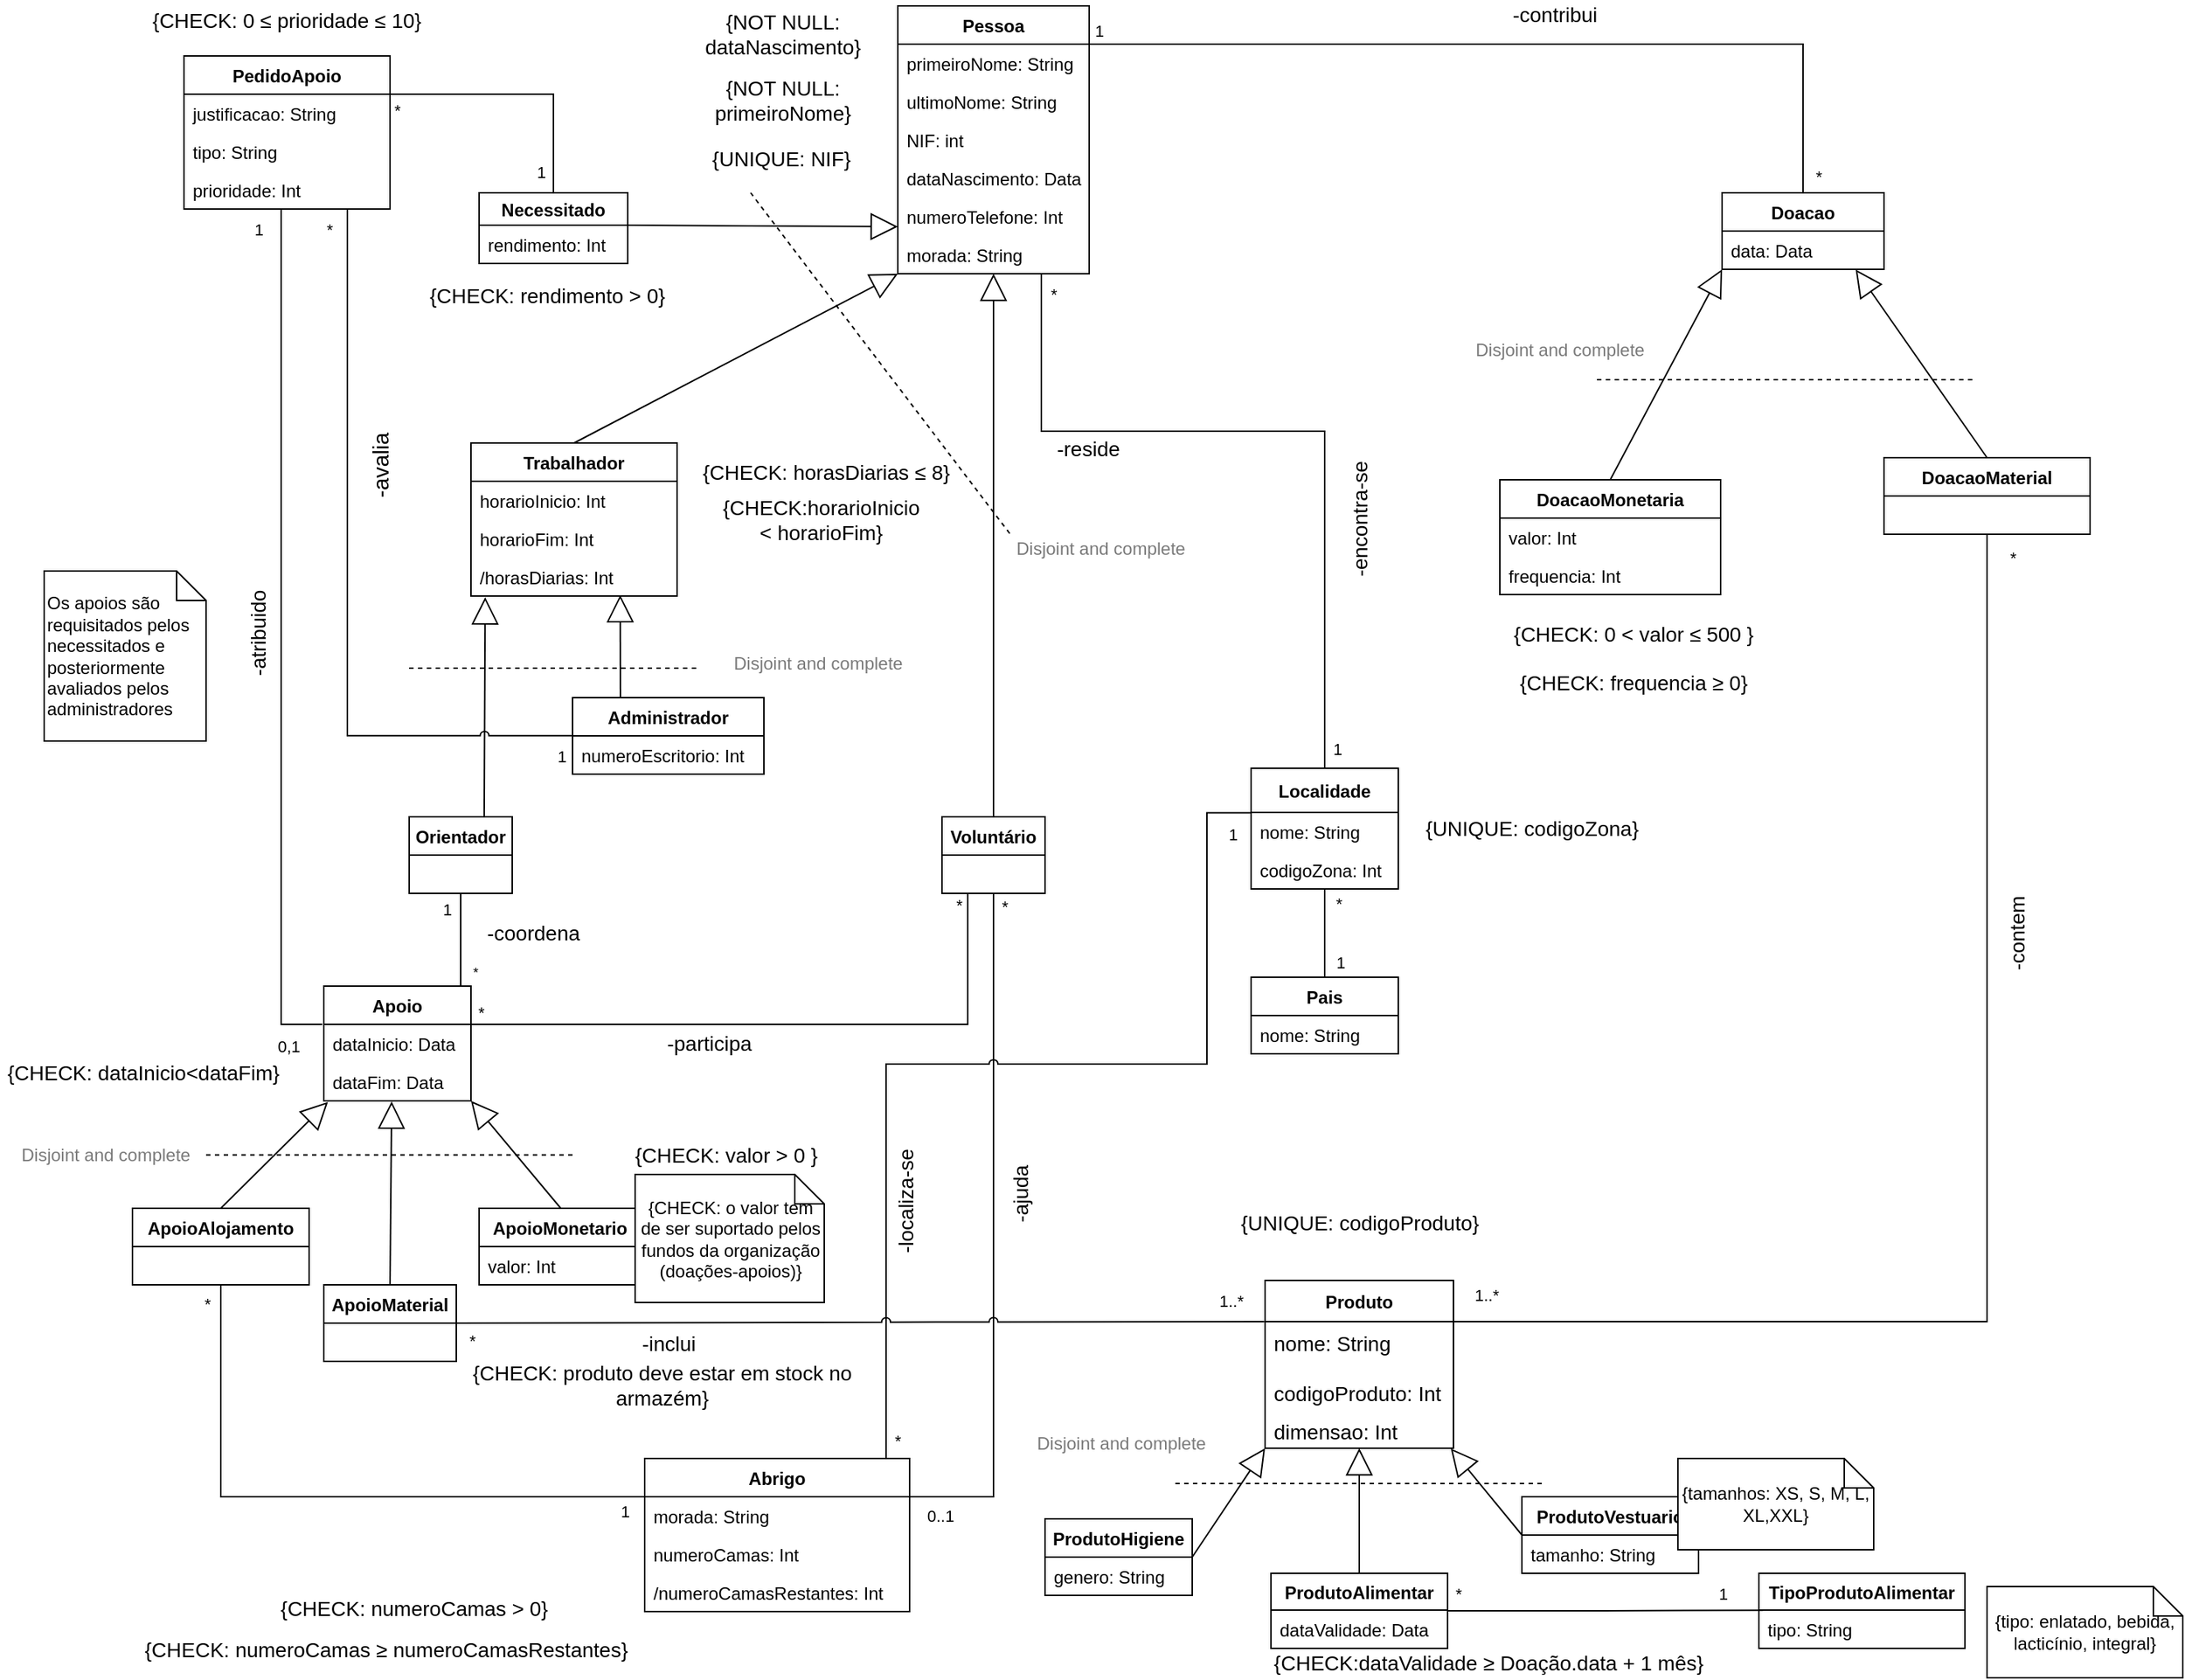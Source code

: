 <mxfile version="14.4.7" type="device"><diagram id="hp6VcKTJ3_gHOtgBkN7Q" name="UML "><mxGraphModel dx="2031" dy="1187" grid="1" gridSize="10" guides="1" tooltips="1" connect="1" arrows="1" fold="1" page="1" pageScale="1" pageWidth="1654" pageHeight="1169" background="none" math="0" shadow="0"><root><mxCell id="0"/><mxCell id="1" parent="0"/><mxCell id="lBx3msXCtQHLR3H3OD68-1" value="Pessoa" style="swimlane;fontStyle=1;childLayout=stackLayout;horizontal=1;startSize=26;fillColor=none;horizontalStack=0;resizeParent=1;resizeParentMax=0;resizeLast=0;collapsible=1;marginBottom=0;" parent="1" vertex="1"><mxGeometry x="650" y="26" width="130" height="182" as="geometry"/></mxCell><mxCell id="lBx3msXCtQHLR3H3OD68-2" value="primeiroNome: String" style="text;strokeColor=none;fillColor=none;align=left;verticalAlign=top;spacingLeft=4;spacingRight=4;overflow=hidden;rotatable=0;points=[[0,0.5],[1,0.5]];portConstraint=eastwest;" parent="lBx3msXCtQHLR3H3OD68-1" vertex="1"><mxGeometry y="26" width="130" height="26" as="geometry"/></mxCell><mxCell id="lBx3msXCtQHLR3H3OD68-3" value="ultimoNome: String" style="text;strokeColor=none;fillColor=none;align=left;verticalAlign=top;spacingLeft=4;spacingRight=4;overflow=hidden;rotatable=0;points=[[0,0.5],[1,0.5]];portConstraint=eastwest;" parent="lBx3msXCtQHLR3H3OD68-1" vertex="1"><mxGeometry y="52" width="130" height="26" as="geometry"/></mxCell><mxCell id="lBx3msXCtQHLR3H3OD68-4" value="NIF: int" style="text;strokeColor=none;fillColor=none;align=left;verticalAlign=top;spacingLeft=4;spacingRight=4;overflow=hidden;rotatable=0;points=[[0,0.5],[1,0.5]];portConstraint=eastwest;" parent="lBx3msXCtQHLR3H3OD68-1" vertex="1"><mxGeometry y="78" width="130" height="26" as="geometry"/></mxCell><mxCell id="lBx3msXCtQHLR3H3OD68-5" value="dataNascimento: Data" style="text;strokeColor=none;fillColor=none;align=left;verticalAlign=top;spacingLeft=4;spacingRight=4;overflow=hidden;rotatable=0;points=[[0,0.5],[1,0.5]];portConstraint=eastwest;" parent="lBx3msXCtQHLR3H3OD68-1" vertex="1"><mxGeometry y="104" width="130" height="26" as="geometry"/></mxCell><mxCell id="lBx3msXCtQHLR3H3OD68-7" value="numeroTelefone: Int" style="text;strokeColor=none;fillColor=none;align=left;verticalAlign=top;spacingLeft=4;spacingRight=4;overflow=hidden;rotatable=0;points=[[0,0.5],[1,0.5]];portConstraint=eastwest;" parent="lBx3msXCtQHLR3H3OD68-1" vertex="1"><mxGeometry y="130" width="130" height="26" as="geometry"/></mxCell><mxCell id="lBx3msXCtQHLR3H3OD68-8" value="morada: String" style="text;strokeColor=none;fillColor=none;align=left;verticalAlign=top;spacingLeft=4;spacingRight=4;overflow=hidden;rotatable=0;points=[[0,0.5],[1,0.5]];portConstraint=eastwest;" parent="lBx3msXCtQHLR3H3OD68-1" vertex="1"><mxGeometry y="156" width="130" height="26" as="geometry"/></mxCell><mxCell id="lBx3msXCtQHLR3H3OD68-9" value="Trabalhador" style="swimlane;fontStyle=1;childLayout=stackLayout;horizontal=1;startSize=26;fillColor=none;horizontalStack=0;resizeParent=1;resizeParentMax=0;resizeLast=0;collapsible=1;marginBottom=0;" parent="1" vertex="1"><mxGeometry x="360" y="323" width="140" height="104" as="geometry"/></mxCell><mxCell id="lBx3msXCtQHLR3H3OD68-11" value="horarioInicio: Int" style="text;strokeColor=none;fillColor=none;align=left;verticalAlign=top;spacingLeft=4;spacingRight=4;overflow=hidden;rotatable=0;points=[[0,0.5],[1,0.5]];portConstraint=eastwest;" parent="lBx3msXCtQHLR3H3OD68-9" vertex="1"><mxGeometry y="26" width="140" height="26" as="geometry"/></mxCell><mxCell id="lBx3msXCtQHLR3H3OD68-12" value="horarioFim: Int" style="text;strokeColor=none;fillColor=none;align=left;verticalAlign=top;spacingLeft=4;spacingRight=4;overflow=hidden;rotatable=0;points=[[0,0.5],[1,0.5]];portConstraint=eastwest;" parent="lBx3msXCtQHLR3H3OD68-9" vertex="1"><mxGeometry y="52" width="140" height="26" as="geometry"/></mxCell><mxCell id="lBx3msXCtQHLR3H3OD68-13" value="/horasDiarias: Int" style="text;strokeColor=none;fillColor=none;align=left;verticalAlign=top;spacingLeft=4;spacingRight=4;overflow=hidden;rotatable=0;points=[[0,0.5],[1,0.5]];portConstraint=eastwest;" parent="lBx3msXCtQHLR3H3OD68-9" vertex="1"><mxGeometry y="78" width="140" height="26" as="geometry"/></mxCell><mxCell id="lBx3msXCtQHLR3H3OD68-14" value="Voluntário" style="swimlane;fontStyle=1;childLayout=stackLayout;horizontal=1;startSize=26;fillColor=none;horizontalStack=0;resizeParent=1;resizeParentMax=0;resizeLast=0;collapsible=1;marginBottom=0;" parent="1" vertex="1"><mxGeometry x="680" y="577" width="70" height="52" as="geometry"><mxRectangle x="680" y="577" width="90" height="26" as="alternateBounds"/></mxGeometry></mxCell><mxCell id="lBx3msXCtQHLR3H3OD68-18" value="Orientador" style="swimlane;fontStyle=1;childLayout=stackLayout;horizontal=1;startSize=26;fillColor=none;horizontalStack=0;resizeParent=1;resizeParentMax=0;resizeLast=0;collapsible=1;marginBottom=0;" parent="1" vertex="1"><mxGeometry x="318" y="577" width="70" height="52" as="geometry"/></mxCell><mxCell id="lBx3msXCtQHLR3H3OD68-30" value="Apoio" style="swimlane;fontStyle=1;childLayout=stackLayout;horizontal=1;startSize=26;fillColor=none;horizontalStack=0;resizeParent=1;resizeParentMax=0;resizeLast=0;collapsible=1;marginBottom=0;" parent="1" vertex="1"><mxGeometry x="260" y="692" width="100" height="78" as="geometry"/></mxCell><mxCell id="lBx3msXCtQHLR3H3OD68-31" value="dataInicio: Data" style="text;strokeColor=none;fillColor=none;align=left;verticalAlign=top;spacingLeft=4;spacingRight=4;overflow=hidden;rotatable=0;points=[[0,0.5],[1,0.5]];portConstraint=eastwest;" parent="lBx3msXCtQHLR3H3OD68-30" vertex="1"><mxGeometry y="26" width="100" height="26" as="geometry"/></mxCell><mxCell id="lBx3msXCtQHLR3H3OD68-32" value="dataFim: Data" style="text;strokeColor=none;fillColor=none;align=left;verticalAlign=top;spacingLeft=4;spacingRight=4;overflow=hidden;rotatable=0;points=[[0,0.5],[1,0.5]];portConstraint=eastwest;" parent="lBx3msXCtQHLR3H3OD68-30" vertex="1"><mxGeometry y="52" width="100" height="26" as="geometry"/></mxCell><mxCell id="lBx3msXCtQHLR3H3OD68-34" value="ApoioMaterial" style="swimlane;fontStyle=1;childLayout=stackLayout;horizontal=1;startSize=26;fillColor=none;horizontalStack=0;resizeParent=1;resizeParentMax=0;resizeLast=0;collapsible=1;marginBottom=0;" parent="1" vertex="1"><mxGeometry x="260" y="895" width="90" height="52" as="geometry"/></mxCell><mxCell id="lBx3msXCtQHLR3H3OD68-39" value="ApoioMonetario" style="swimlane;fontStyle=1;childLayout=stackLayout;horizontal=1;startSize=26;fillColor=none;horizontalStack=0;resizeParent=1;resizeParentMax=0;resizeLast=0;collapsible=1;marginBottom=0;" parent="1" vertex="1"><mxGeometry x="365.5" y="843" width="110" height="52" as="geometry"/></mxCell><mxCell id="lBx3msXCtQHLR3H3OD68-42" value="valor: Int" style="text;strokeColor=none;fillColor=none;align=left;verticalAlign=top;spacingLeft=4;spacingRight=4;overflow=hidden;rotatable=0;points=[[0,0.5],[1,0.5]];portConstraint=eastwest;" parent="lBx3msXCtQHLR3H3OD68-39" vertex="1"><mxGeometry y="26" width="110" height="26" as="geometry"/></mxCell><mxCell id="lBx3msXCtQHLR3H3OD68-43" value="Abrigo" style="swimlane;fontStyle=1;childLayout=stackLayout;horizontal=1;startSize=26;fillColor=none;horizontalStack=0;resizeParent=1;resizeParentMax=0;resizeLast=0;collapsible=1;marginBottom=0;" parent="1" vertex="1"><mxGeometry x="478" y="1013" width="180" height="104" as="geometry"/></mxCell><mxCell id="lBx3msXCtQHLR3H3OD68-44" value="morada: String" style="text;strokeColor=none;fillColor=none;align=left;verticalAlign=top;spacingLeft=4;spacingRight=4;overflow=hidden;rotatable=0;points=[[0,0.5],[1,0.5]];portConstraint=eastwest;" parent="lBx3msXCtQHLR3H3OD68-43" vertex="1"><mxGeometry y="26" width="180" height="26" as="geometry"/></mxCell><mxCell id="lBx3msXCtQHLR3H3OD68-45" value="numeroCamas: Int" style="text;strokeColor=none;fillColor=none;align=left;verticalAlign=top;spacingLeft=4;spacingRight=4;overflow=hidden;rotatable=0;points=[[0,0.5],[1,0.5]];portConstraint=eastwest;" parent="lBx3msXCtQHLR3H3OD68-43" vertex="1"><mxGeometry y="52" width="180" height="26" as="geometry"/></mxCell><mxCell id="lBx3msXCtQHLR3H3OD68-228" value="/numeroCamasRestantes: Int" style="text;strokeColor=none;fillColor=none;align=left;verticalAlign=top;spacingLeft=4;spacingRight=4;overflow=hidden;rotatable=0;points=[[0,0.5],[1,0.5]];portConstraint=eastwest;" parent="lBx3msXCtQHLR3H3OD68-43" vertex="1"><mxGeometry y="78" width="180" height="26" as="geometry"/></mxCell><mxCell id="lBx3msXCtQHLR3H3OD68-51" value="ProdutoAlimentar" style="swimlane;fontStyle=1;childLayout=stackLayout;horizontal=1;startSize=25;fillColor=none;horizontalStack=0;resizeParent=1;resizeParentMax=0;resizeLast=0;collapsible=1;marginBottom=0;" parent="1" vertex="1"><mxGeometry x="903.5" y="1091" width="120" height="51" as="geometry"/></mxCell><mxCell id="lBx3msXCtQHLR3H3OD68-53" value="dataValidade: Data" style="text;strokeColor=none;fillColor=none;align=left;verticalAlign=top;spacingLeft=4;spacingRight=4;overflow=hidden;rotatable=0;points=[[0,0.5],[1,0.5]];portConstraint=eastwest;" parent="lBx3msXCtQHLR3H3OD68-51" vertex="1"><mxGeometry y="25" width="120" height="26" as="geometry"/></mxCell><mxCell id="lBx3msXCtQHLR3H3OD68-55" value="ProdutoVestuario" style="swimlane;fontStyle=1;childLayout=stackLayout;horizontal=1;startSize=26;fillColor=none;horizontalStack=0;resizeParent=1;resizeParentMax=0;resizeLast=0;collapsible=1;marginBottom=0;" parent="1" vertex="1"><mxGeometry x="1074" y="1039" width="120" height="52" as="geometry"/></mxCell><mxCell id="lBx3msXCtQHLR3H3OD68-56" value="tamanho: String" style="text;strokeColor=none;fillColor=none;align=left;verticalAlign=top;spacingLeft=4;spacingRight=4;overflow=hidden;rotatable=0;points=[[0,0.5],[1,0.5]];portConstraint=eastwest;" parent="lBx3msXCtQHLR3H3OD68-55" vertex="1"><mxGeometry y="26" width="120" height="26" as="geometry"/></mxCell><mxCell id="lBx3msXCtQHLR3H3OD68-59" value="ProdutoHigiene" style="swimlane;fontStyle=1;childLayout=stackLayout;horizontal=1;startSize=26;fillColor=none;horizontalStack=0;resizeParent=1;resizeParentMax=0;resizeLast=0;collapsible=1;marginBottom=0;" parent="1" vertex="1"><mxGeometry x="750" y="1054" width="100" height="52" as="geometry"/></mxCell><mxCell id="lBx3msXCtQHLR3H3OD68-60" value="genero: String" style="text;strokeColor=none;fillColor=none;align=left;verticalAlign=top;spacingLeft=4;spacingRight=4;overflow=hidden;rotatable=0;points=[[0,0.5],[1,0.5]];portConstraint=eastwest;" parent="lBx3msXCtQHLR3H3OD68-59" vertex="1"><mxGeometry y="26" width="100" height="26" as="geometry"/></mxCell><mxCell id="lBx3msXCtQHLR3H3OD68-65" value="Necessitado" style="swimlane;fontStyle=1;childLayout=stackLayout;horizontal=1;startSize=22;fillColor=none;horizontalStack=0;resizeParent=1;resizeParentMax=0;resizeLast=0;collapsible=1;marginBottom=0;" parent="1" vertex="1"><mxGeometry x="365.5" y="153" width="101" height="48" as="geometry"/></mxCell><mxCell id="Nlvr1y0J_WOIO6-PGMLo-25" value="rendimento: Int" style="text;strokeColor=none;fillColor=none;align=left;verticalAlign=top;spacingLeft=4;spacingRight=4;overflow=hidden;rotatable=0;points=[[0,0.5],[1,0.5]];portConstraint=eastwest;" parent="lBx3msXCtQHLR3H3OD68-65" vertex="1"><mxGeometry y="22" width="101" height="26" as="geometry"/></mxCell><mxCell id="lBx3msXCtQHLR3H3OD68-69" value="Administrador" style="swimlane;fontStyle=1;childLayout=stackLayout;horizontal=1;startSize=26;fillColor=none;horizontalStack=0;resizeParent=1;resizeParentMax=0;resizeLast=0;collapsible=1;marginBottom=0;" parent="1" vertex="1"><mxGeometry x="429" y="496" width="130" height="52" as="geometry"/></mxCell><mxCell id="lBx3msXCtQHLR3H3OD68-70" value="numeroEscritorio: Int" style="text;strokeColor=none;fillColor=none;align=left;verticalAlign=top;spacingLeft=4;spacingRight=4;overflow=hidden;rotatable=0;points=[[0,0.5],[1,0.5]];portConstraint=eastwest;" parent="lBx3msXCtQHLR3H3OD68-69" vertex="1"><mxGeometry y="26" width="130" height="26" as="geometry"/></mxCell><mxCell id="lBx3msXCtQHLR3H3OD68-77" value="Doacao" style="swimlane;fontStyle=1;childLayout=stackLayout;horizontal=1;startSize=26;fillColor=none;horizontalStack=0;resizeParent=1;resizeParentMax=0;resizeLast=0;collapsible=1;marginBottom=0;" parent="1" vertex="1"><mxGeometry x="1210" y="153" width="110" height="52" as="geometry"/></mxCell><mxCell id="lBx3msXCtQHLR3H3OD68-78" value="data: Data" style="text;strokeColor=none;fillColor=none;align=left;verticalAlign=top;spacingLeft=4;spacingRight=4;overflow=hidden;rotatable=0;points=[[0,0.5],[1,0.5]];portConstraint=eastwest;" parent="lBx3msXCtQHLR3H3OD68-77" vertex="1"><mxGeometry y="26" width="110" height="26" as="geometry"/></mxCell><mxCell id="lBx3msXCtQHLR3H3OD68-81" value="DoacaoMaterial" style="swimlane;fontStyle=1;childLayout=stackLayout;horizontal=1;startSize=26;fillColor=none;horizontalStack=0;resizeParent=1;resizeParentMax=0;resizeLast=0;collapsible=1;marginBottom=0;" parent="1" vertex="1"><mxGeometry x="1320" y="333" width="140" height="52" as="geometry"/></mxCell><mxCell id="lBx3msXCtQHLR3H3OD68-85" value="DoacaoMonetaria" style="swimlane;fontStyle=1;childLayout=stackLayout;horizontal=1;startSize=26;fillColor=none;horizontalStack=0;resizeParent=1;resizeParentMax=0;resizeLast=0;collapsible=1;marginBottom=0;" parent="1" vertex="1"><mxGeometry x="1059" y="348" width="150" height="78" as="geometry"/></mxCell><mxCell id="lBx3msXCtQHLR3H3OD68-86" value="valor: Int" style="text;strokeColor=none;fillColor=none;align=left;verticalAlign=top;spacingLeft=4;spacingRight=4;overflow=hidden;rotatable=0;points=[[0,0.5],[1,0.5]];portConstraint=eastwest;" parent="lBx3msXCtQHLR3H3OD68-85" vertex="1"><mxGeometry y="26" width="150" height="26" as="geometry"/></mxCell><mxCell id="S90QLzdGMA8ZU1RfaPx3-17" value="frequencia: Int" style="text;strokeColor=none;fillColor=none;align=left;verticalAlign=top;spacingLeft=4;spacingRight=4;overflow=hidden;rotatable=0;points=[[0,0.5],[1,0.5]];portConstraint=eastwest;" parent="lBx3msXCtQHLR3H3OD68-85" vertex="1"><mxGeometry y="52" width="150" height="26" as="geometry"/></mxCell><mxCell id="lBx3msXCtQHLR3H3OD68-93" value="Localidade" style="swimlane;fontStyle=1;childLayout=stackLayout;horizontal=1;startSize=30;fillColor=none;horizontalStack=0;resizeParent=1;resizeParentMax=0;resizeLast=0;collapsible=1;marginBottom=0;" parent="1" vertex="1"><mxGeometry x="890" y="544.0" width="100" height="82" as="geometry"><mxRectangle x="890" y="715.0" width="100" height="30" as="alternateBounds"/></mxGeometry></mxCell><mxCell id="lBx3msXCtQHLR3H3OD68-94" value="nome: String" style="text;strokeColor=none;fillColor=none;align=left;verticalAlign=top;spacingLeft=4;spacingRight=4;overflow=hidden;rotatable=0;points=[[0,0.5],[1,0.5]];portConstraint=eastwest;" parent="lBx3msXCtQHLR3H3OD68-93" vertex="1"><mxGeometry y="30" width="100" height="26" as="geometry"/></mxCell><mxCell id="lBx3msXCtQHLR3H3OD68-95" value="codigoZona: Int" style="text;strokeColor=none;fillColor=none;align=left;verticalAlign=top;spacingLeft=4;spacingRight=4;overflow=hidden;rotatable=0;points=[[0,0.5],[1,0.5]];portConstraint=eastwest;" parent="lBx3msXCtQHLR3H3OD68-93" vertex="1"><mxGeometry y="56" width="100" height="26" as="geometry"/></mxCell><mxCell id="lBx3msXCtQHLR3H3OD68-98" value="Pais" style="swimlane;fontStyle=1;childLayout=stackLayout;horizontal=1;startSize=26;fillColor=none;horizontalStack=0;resizeParent=1;resizeParentMax=0;resizeLast=0;collapsible=1;marginBottom=0;" parent="1" vertex="1"><mxGeometry x="890" y="686" width="100" height="52" as="geometry"><mxRectangle x="890" y="841" width="60" height="26" as="alternateBounds"/></mxGeometry></mxCell><mxCell id="lBx3msXCtQHLR3H3OD68-99" value="nome: String" style="text;strokeColor=none;fillColor=none;align=left;verticalAlign=top;spacingLeft=4;spacingRight=4;overflow=hidden;rotatable=0;points=[[0,0.5],[1,0.5]];portConstraint=eastwest;" parent="lBx3msXCtQHLR3H3OD68-98" vertex="1"><mxGeometry y="26" width="100" height="26" as="geometry"/></mxCell><mxCell id="lBx3msXCtQHLR3H3OD68-106" value="ApoioAlojamento" style="swimlane;fontStyle=1;childLayout=stackLayout;horizontal=1;startSize=26;fillColor=none;horizontalStack=0;resizeParent=1;resizeParentMax=0;resizeLast=0;collapsible=1;marginBottom=0;" parent="1" vertex="1"><mxGeometry x="130" y="843" width="120" height="52" as="geometry"/></mxCell><mxCell id="lBx3msXCtQHLR3H3OD68-115" value="" style="endArrow=block;endSize=16;endFill=0;html=1;exitX=0.5;exitY=0;exitDx=0;exitDy=0;entryX=0;entryY=1;entryDx=0;entryDy=0;rounded=0;jumpStyle=arc;" parent="1" source="lBx3msXCtQHLR3H3OD68-9" target="lBx3msXCtQHLR3H3OD68-1" edge="1"><mxGeometry x="130" y="26" width="160" as="geometry"><mxPoint x="200" y="363" as="sourcePoint"/><mxPoint x="610" y="255" as="targetPoint"/></mxGeometry></mxCell><mxCell id="lBx3msXCtQHLR3H3OD68-117" value="" style="endArrow=block;endSize=16;endFill=0;html=1;rounded=0;exitX=0.993;exitY=0;exitDx=0;exitDy=0;exitPerimeter=0;jumpStyle=arc;" parent="1" source="Nlvr1y0J_WOIO6-PGMLo-25" edge="1"><mxGeometry x="129.5" y="23" width="160" as="geometry"><mxPoint x="473" y="176" as="sourcePoint"/><mxPoint x="650" y="176" as="targetPoint"/><Array as="points"/></mxGeometry></mxCell><mxCell id="lBx3msXCtQHLR3H3OD68-118" value="" style="endArrow=block;endSize=16;endFill=0;html=1;exitX=0.5;exitY=0;exitDx=0;exitDy=0;rounded=0;entryX=0.5;entryY=1;entryDx=0;entryDy=0;jumpStyle=arc;" parent="1" source="lBx3msXCtQHLR3H3OD68-14" target="lBx3msXCtQHLR3H3OD68-1" edge="1"><mxGeometry x="130" y="26" width="160" as="geometry"><mxPoint x="444.41" y="578" as="sourcePoint"/><mxPoint x="718" y="237" as="targetPoint"/><mxPoint as="offset"/><Array as="points"/></mxGeometry></mxCell><mxCell id="lBx3msXCtQHLR3H3OD68-119" value="" style="endArrow=block;endSize=16;endFill=0;html=1;entryX=0;entryY=1;entryDx=0;entryDy=0;exitX=1;exitY=0.5;exitDx=0;exitDy=0;rounded=0;jumpStyle=arc;" parent="1" source="lBx3msXCtQHLR3H3OD68-59" target="lBx3msXCtQHLR3H3OD68-47" edge="1"><mxGeometry x="130" y="26" width="160" as="geometry"><mxPoint x="518.82" y="1086" as="sourcePoint"/><mxPoint x="518.82" y="956" as="targetPoint"/></mxGeometry></mxCell><mxCell id="lBx3msXCtQHLR3H3OD68-120" value="" style="endArrow=block;endSize=16;endFill=0;html=1;exitX=0.5;exitY=0;exitDx=0;exitDy=0;rounded=0;jumpStyle=arc;entryX=0.5;entryY=1;entryDx=0;entryDy=0;" parent="1" source="lBx3msXCtQHLR3H3OD68-51" target="lBx3msXCtQHLR3H3OD68-47" edge="1"><mxGeometry x="141.5" y="28" width="160" as="geometry"><mxPoint x="959" y="1067" as="sourcePoint"/><mxPoint x="1000" y="1030" as="targetPoint"/></mxGeometry></mxCell><mxCell id="lBx3msXCtQHLR3H3OD68-121" value="" style="endArrow=block;endSize=16;endFill=0;html=1;rounded=0;jumpStyle=arc;entryX=0.986;entryY=1.008;entryDx=0;entryDy=0;entryPerimeter=0;exitX=0;exitY=0.5;exitDx=0;exitDy=0;" parent="1" source="lBx3msXCtQHLR3H3OD68-55" target="TGdzUdlJfX6qGyG5TFMr-2" edge="1"><mxGeometry x="130" y="26" width="160" as="geometry"><mxPoint x="1038" y="1090" as="sourcePoint"/><mxPoint x="1018" y="1057" as="targetPoint"/></mxGeometry></mxCell><mxCell id="lBx3msXCtQHLR3H3OD68-123" value="" style="endArrow=block;endSize=16;endFill=0;html=1;entryX=0.028;entryY=1.029;entryDx=0;entryDy=0;entryPerimeter=0;exitX=0.5;exitY=0;exitDx=0;exitDy=0;rounded=0;jumpStyle=arc;" parent="1" source="lBx3msXCtQHLR3H3OD68-106" target="lBx3msXCtQHLR3H3OD68-32" edge="1"><mxGeometry x="130" y="26" width="160" as="geometry"><mxPoint x="180" y="913" as="sourcePoint"/><mxPoint x="170" y="838" as="targetPoint"/></mxGeometry></mxCell><mxCell id="lBx3msXCtQHLR3H3OD68-126" value="" style="endArrow=block;endSize=16;endFill=0;html=1;entryX=1;entryY=1;entryDx=0;entryDy=0;rounded=0;jumpStyle=arc;" parent="1" target="lBx3msXCtQHLR3H3OD68-30" edge="1"><mxGeometry x="130" y="26" width="160" as="geometry"><mxPoint x="421" y="843" as="sourcePoint"/><mxPoint x="350" y="757.8" as="targetPoint"/></mxGeometry></mxCell><mxCell id="lBx3msXCtQHLR3H3OD68-131" value="" style="endArrow=block;endSize=16;endFill=0;html=1;entryX=0.825;entryY=1.006;entryDx=0;entryDy=0;exitX=0.5;exitY=0;exitDx=0;exitDy=0;entryPerimeter=0;rounded=0;jumpStyle=arc;" parent="1" source="lBx3msXCtQHLR3H3OD68-81" target="lBx3msXCtQHLR3H3OD68-78" edge="1"><mxGeometry x="130" y="26" width="160" as="geometry"><mxPoint x="810" y="173" as="sourcePoint"/><mxPoint x="970" y="173" as="targetPoint"/></mxGeometry></mxCell><mxCell id="lBx3msXCtQHLR3H3OD68-132" value="" style="endArrow=block;endSize=16;endFill=0;html=1;exitX=0.5;exitY=0;exitDx=0;exitDy=0;rounded=0;jumpStyle=arc;entryX=0;entryY=1;entryDx=0;entryDy=0;" parent="1" source="lBx3msXCtQHLR3H3OD68-85" target="lBx3msXCtQHLR3H3OD68-77" edge="1"><mxGeometry x="130" y="26" width="160" as="geometry"><mxPoint x="570" y="63" as="sourcePoint"/><mxPoint x="1377" y="200" as="targetPoint"/></mxGeometry></mxCell><mxCell id="lBx3msXCtQHLR3H3OD68-139" value="" style="endArrow=block;endSize=16;endFill=0;html=1;exitX=0.25;exitY=0;exitDx=0;exitDy=0;entryX=0.724;entryY=0.974;entryDx=0;entryDy=0;entryPerimeter=0;rounded=0;" parent="1" source="lBx3msXCtQHLR3H3OD68-69" target="lBx3msXCtQHLR3H3OD68-13" edge="1"><mxGeometry x="130" y="26" width="160" as="geometry"><mxPoint x="490" y="503" as="sourcePoint"/><mxPoint x="462" y="433" as="targetPoint"/><mxPoint as="offset"/></mxGeometry></mxCell><mxCell id="lBx3msXCtQHLR3H3OD68-152" value="" style="endArrow=block;endSize=16;endFill=0;html=1;exitX=0.728;exitY=-0.006;exitDx=0;exitDy=0;entryX=0.069;entryY=1.031;entryDx=0;entryDy=0;entryPerimeter=0;exitPerimeter=0;rounded=0;" parent="1" source="lBx3msXCtQHLR3H3OD68-18" target="lBx3msXCtQHLR3H3OD68-13" edge="1"><mxGeometry x="130" y="26" width="160" as="geometry"><mxPoint x="160" y="493" as="sourcePoint"/><mxPoint x="355" y="443" as="targetPoint"/></mxGeometry></mxCell><mxCell id="lBx3msXCtQHLR3H3OD68-172" value="" style="endArrow=none;html=1;edgeStyle=orthogonalEdgeStyle;strokeColor=#000000;entryX=0.5;entryY=0;entryDx=0;entryDy=0;rounded=0;jumpStyle=arc;" parent="1" target="lBx3msXCtQHLR3H3OD68-77" edge="1"><mxGeometry x="130" y="26" as="geometry"><mxPoint x="780" y="43" as="sourcePoint"/><mxPoint x="1399" y="52" as="targetPoint"/><Array as="points"><mxPoint x="780" y="52"/><mxPoint x="1265" y="52"/></Array></mxGeometry></mxCell><mxCell id="lBx3msXCtQHLR3H3OD68-173" value="1" style="edgeLabel;resizable=0;html=1;align=left;verticalAlign=bottom;" parent="lBx3msXCtQHLR3H3OD68-172" connectable="0" vertex="1"><mxGeometry x="-1" relative="1" as="geometry"><mxPoint x="2" y="8.62" as="offset"/></mxGeometry></mxCell><mxCell id="lBx3msXCtQHLR3H3OD68-174" value="*" style="edgeLabel;resizable=0;html=1;align=right;verticalAlign=bottom;" parent="lBx3msXCtQHLR3H3OD68-172" connectable="0" vertex="1"><mxGeometry x="1" relative="1" as="geometry"><mxPoint x="13" y="-3" as="offset"/></mxGeometry></mxCell><mxCell id="lBx3msXCtQHLR3H3OD68-181" value="" style="endArrow=none;html=1;edgeStyle=orthogonalEdgeStyle;strokeColor=#000000;exitX=0.5;exitY=1;exitDx=0;exitDy=0;rounded=0;jumpStyle=arc;" parent="1" source="lBx3msXCtQHLR3H3OD68-18" edge="1"><mxGeometry x="130" y="26" as="geometry"><mxPoint x="346" y="635" as="sourcePoint"/><mxPoint x="355" y="692" as="targetPoint"/><Array as="points"><mxPoint x="355" y="692"/></Array></mxGeometry></mxCell><mxCell id="lBx3msXCtQHLR3H3OD68-182" value="1" style="edgeLabel;resizable=0;html=1;align=left;verticalAlign=bottom;" parent="lBx3msXCtQHLR3H3OD68-181" connectable="0" vertex="1"><mxGeometry x="-1" relative="1" as="geometry"><mxPoint x="-14" y="19" as="offset"/></mxGeometry></mxCell><mxCell id="lBx3msXCtQHLR3H3OD68-183" value="&lt;font style=&quot;font-size: 9px&quot;&gt;*&lt;/font&gt;" style="edgeLabel;resizable=0;html=1;align=right;verticalAlign=bottom;spacing=2;labelBackgroundColor=none;" parent="lBx3msXCtQHLR3H3OD68-181" connectable="0" vertex="1"><mxGeometry x="1" relative="1" as="geometry"><mxPoint x="10" y="-2" as="offset"/></mxGeometry></mxCell><mxCell id="lBx3msXCtQHLR3H3OD68-184" value="" style="endArrow=none;html=1;edgeStyle=orthogonalEdgeStyle;strokeColor=#000000;entryX=0;entryY=0.25;entryDx=0;entryDy=0;rounded=0;exitX=0.5;exitY=1;exitDx=0;exitDy=0;jumpStyle=arc;" parent="1" source="lBx3msXCtQHLR3H3OD68-106" target="lBx3msXCtQHLR3H3OD68-43" edge="1"><mxGeometry x="130" y="26" as="geometry"><mxPoint x="190" y="903" as="sourcePoint"/><mxPoint x="430.0" y="1039.0" as="targetPoint"/><Array as="points"><mxPoint x="190" y="1039"/></Array></mxGeometry></mxCell><mxCell id="lBx3msXCtQHLR3H3OD68-185" value="*" style="edgeLabel;resizable=0;html=1;align=left;verticalAlign=bottom;" parent="lBx3msXCtQHLR3H3OD68-184" connectable="0" vertex="1"><mxGeometry x="-1" relative="1" as="geometry"><mxPoint x="-13" y="21" as="offset"/></mxGeometry></mxCell><mxCell id="lBx3msXCtQHLR3H3OD68-186" value="1" style="edgeLabel;resizable=0;html=1;align=right;verticalAlign=bottom;" parent="lBx3msXCtQHLR3H3OD68-184" connectable="0" vertex="1"><mxGeometry x="1" relative="1" as="geometry"><mxPoint x="-10" y="18" as="offset"/></mxGeometry></mxCell><mxCell id="lBx3msXCtQHLR3H3OD68-187" value="" style="endArrow=none;html=1;edgeStyle=orthogonalEdgeStyle;strokeColor=#000000;rounded=0;endSize=0;startSize=0;entryX=0.5;entryY=1;entryDx=0;entryDy=0;exitX=1;exitY=0.25;exitDx=0;exitDy=0;jumpStyle=arc;" parent="1" source="lBx3msXCtQHLR3H3OD68-43" target="lBx3msXCtQHLR3H3OD68-14" edge="1"><mxGeometry x="130" y="26" as="geometry"><mxPoint x="669" y="1039" as="sourcePoint"/><mxPoint x="745" y="653" as="targetPoint"/></mxGeometry></mxCell><mxCell id="lBx3msXCtQHLR3H3OD68-188" value="0..1" style="edgeLabel;resizable=0;html=1;align=left;verticalAlign=bottom;" parent="lBx3msXCtQHLR3H3OD68-187" connectable="0" vertex="1"><mxGeometry x="-1" relative="1" as="geometry"><mxPoint x="10" y="21" as="offset"/></mxGeometry></mxCell><mxCell id="lBx3msXCtQHLR3H3OD68-189" value="*" style="edgeLabel;resizable=0;html=1;align=right;verticalAlign=bottom;" parent="lBx3msXCtQHLR3H3OD68-187" connectable="0" vertex="1"><mxGeometry x="1" relative="1" as="geometry"><mxPoint x="10.34" y="17" as="offset"/></mxGeometry></mxCell><mxCell id="lBx3msXCtQHLR3H3OD68-215" value="" style="endArrow=none;html=1;edgeStyle=orthogonalEdgeStyle;strokeColor=#000000;entryX=0.5;entryY=1;entryDx=0;entryDy=0;exitX=0.5;exitY=0;exitDx=0;exitDy=0;rounded=0;jumpStyle=arc;" parent="1" source="lBx3msXCtQHLR3H3OD68-98" target="lBx3msXCtQHLR3H3OD68-93" edge="1"><mxGeometry x="130" y="26" as="geometry"><mxPoint x="1710.5" y="844" as="sourcePoint"/><mxPoint x="1710" y="737" as="targetPoint"/><Array as="points"><mxPoint x="940" y="660"/><mxPoint x="940" y="660"/></Array></mxGeometry></mxCell><mxCell id="lBx3msXCtQHLR3H3OD68-216" value="1" style="edgeLabel;resizable=0;html=1;align=left;verticalAlign=bottom;" parent="lBx3msXCtQHLR3H3OD68-215" connectable="0" vertex="1"><mxGeometry x="-1" relative="1" as="geometry"><mxPoint x="6" y="-2" as="offset"/></mxGeometry></mxCell><mxCell id="lBx3msXCtQHLR3H3OD68-217" value="*" style="edgeLabel;resizable=0;html=1;align=right;verticalAlign=bottom;" parent="lBx3msXCtQHLR3H3OD68-215" connectable="0" vertex="1"><mxGeometry x="1" relative="1" as="geometry"><mxPoint x="12.5" y="18.26" as="offset"/></mxGeometry></mxCell><mxCell id="lBx3msXCtQHLR3H3OD68-222" value="&lt;font style=&quot;font-size: 14px&quot;&gt;{&lt;/font&gt;&lt;font style=&quot;font-size: 14px&quot;&gt;&lt;font style=&quot;font-size: 14px&quot;&gt;CHECK: numeroCamas ≥&amp;nbsp;&lt;/font&gt;&lt;/font&gt;&lt;font style=&quot;font-size: 14px&quot;&gt;&lt;font style=&quot;font-size: 14px&quot;&gt;&lt;font style=&quot;font-size: 14px&quot;&gt;numeroCamasRestantes&lt;/font&gt;&lt;/font&gt;}&lt;/font&gt;" style="text;html=1;strokeColor=none;fillColor=none;align=center;verticalAlign=middle;whiteSpace=wrap;rounded=1;" parent="1" vertex="1"><mxGeometry x="130" y="1129" width="345" height="28" as="geometry"/></mxCell><mxCell id="lBx3msXCtQHLR3H3OD68-223" value="&lt;font style=&quot;font-size: 14px&quot;&gt;{CHECK:dataValidade ≥ Doação.data + 1 mês}&lt;/font&gt;" style="text;html=1;strokeColor=none;fillColor=none;align=center;verticalAlign=middle;whiteSpace=wrap;rounded=0;" parent="1" vertex="1"><mxGeometry x="880" y="1142" width="343" height="20" as="geometry"/></mxCell><mxCell id="lBx3msXCtQHLR3H3OD68-225" value="&lt;font style=&quot;font-size: 14px&quot;&gt;{CHECK: horasDiarias ≤ 8}&lt;/font&gt;" style="text;html=1;strokeColor=none;fillColor=none;align=center;verticalAlign=middle;whiteSpace=wrap;rounded=0;" parent="1" vertex="1"><mxGeometry x="511.5" y="333" width="178.5" height="20" as="geometry"/></mxCell><mxCell id="lBx3msXCtQHLR3H3OD68-227" value="&lt;font style=&quot;font-size: 14px&quot;&gt;{UNIQUE: NIF}&lt;/font&gt;" style="text;html=1;strokeColor=none;fillColor=none;align=center;verticalAlign=middle;whiteSpace=wrap;rounded=0;" parent="1" vertex="1"><mxGeometry x="516.5" y="120" width="108" height="20" as="geometry"/></mxCell><mxCell id="lBx3msXCtQHLR3H3OD68-229" value="&lt;font style=&quot;font-size: 14px&quot;&gt;{CHECK: &lt;/font&gt;&lt;font style=&quot;font-size: 14px&quot;&gt;&lt;font style=&quot;font-size: 14px&quot;&gt;numeroCamas &amp;gt; 0&lt;/font&gt;}&lt;/font&gt;" style="text;html=1;strokeColor=none;fillColor=none;align=center;verticalAlign=middle;whiteSpace=wrap;rounded=1;" parent="1" vertex="1"><mxGeometry x="220" y="1106" width="203" height="18" as="geometry"/></mxCell><mxCell id="lBx3msXCtQHLR3H3OD68-230" value="&lt;font style=&quot;font-size: 14px&quot;&gt;{CHECK: 0 &amp;lt; valor &lt;font style=&quot;font-size: 14px&quot;&gt;&lt;span class=&quot;box&quot;&gt;≤ 500&lt;/span&gt;&lt;/font&gt; }&lt;/font&gt;" style="text;html=1;strokeColor=none;fillColor=none;align=center;verticalAlign=middle;whiteSpace=wrap;rounded=0;" parent="1" vertex="1"><mxGeometry x="1065" y="442.5" width="170" height="20" as="geometry"/></mxCell><mxCell id="lBx3msXCtQHLR3H3OD68-237" value="" style="endArrow=none;html=1;edgeStyle=orthogonalEdgeStyle;strokeColor=#000000;rounded=0;entryX=-0.01;entryY=0;entryDx=0;entryDy=0;entryPerimeter=0;jumpStyle=arc;" parent="1" source="Nlvr1y0J_WOIO6-PGMLo-12" target="lBx3msXCtQHLR3H3OD68-31" edge="1"><mxGeometry x="139" y="35" as="geometry"><mxPoint x="225" y="211" as="sourcePoint"/><mxPoint x="279.1" y="726.974" as="targetPoint"/><Array as="points"><mxPoint x="231" y="718"/></Array></mxGeometry></mxCell><mxCell id="lBx3msXCtQHLR3H3OD68-238" value="1" style="edgeLabel;resizable=0;html=1;align=left;verticalAlign=bottom;" parent="lBx3msXCtQHLR3H3OD68-237" connectable="0" vertex="1"><mxGeometry x="-1" relative="1" as="geometry"><mxPoint x="-20" y="22" as="offset"/></mxGeometry></mxCell><mxCell id="lBx3msXCtQHLR3H3OD68-239" value="0,1" style="edgeLabel;resizable=0;html=1;align=right;verticalAlign=bottom;" parent="lBx3msXCtQHLR3H3OD68-237" connectable="0" vertex="1"><mxGeometry x="1" relative="1" as="geometry"><mxPoint x="-14.2" y="23.03" as="offset"/></mxGeometry></mxCell><mxCell id="lBx3msXCtQHLR3H3OD68-245" value="" style="endArrow=block;endSize=16;endFill=0;html=1;strokeColor=#000000;exitX=0.5;exitY=0;exitDx=0;exitDy=0;entryX=0.461;entryY=1.016;entryDx=0;entryDy=0;entryPerimeter=0;rounded=0;jumpStyle=arc;" parent="1" source="lBx3msXCtQHLR3H3OD68-34" target="lBx3msXCtQHLR3H3OD68-32" edge="1"><mxGeometry x="130" y="26" width="160" as="geometry"><mxPoint x="340" y="883" as="sourcePoint"/><mxPoint x="330" y="770" as="targetPoint"/></mxGeometry></mxCell><mxCell id="16roKwZHrwdSnwp08Nz2-1" value="" style="endArrow=none;html=1;edgeStyle=orthogonalEdgeStyle;rounded=0;entryX=0.25;entryY=1;entryDx=0;entryDy=0;jumpStyle=arc;" parent="1" target="lBx3msXCtQHLR3H3OD68-14" edge="1"><mxGeometry relative="1" as="geometry"><mxPoint x="382" y="718" as="sourcePoint"/><mxPoint x="724" y="635" as="targetPoint"/><Array as="points"><mxPoint x="360" y="718"/><mxPoint x="698" y="718"/></Array></mxGeometry></mxCell><mxCell id="16roKwZHrwdSnwp08Nz2-2" value="*" style="edgeLabel;resizable=0;html=1;align=left;verticalAlign=bottom;" parent="16roKwZHrwdSnwp08Nz2-1" connectable="0" vertex="1"><mxGeometry x="-1" relative="1" as="geometry"><mxPoint x="-19" as="offset"/></mxGeometry></mxCell><mxCell id="16roKwZHrwdSnwp08Nz2-3" value="*" style="edgeLabel;resizable=0;html=1;align=right;verticalAlign=bottom;" parent="16roKwZHrwdSnwp08Nz2-1" connectable="0" vertex="1"><mxGeometry x="1" relative="1" as="geometry"><mxPoint x="-3" y="16.17" as="offset"/></mxGeometry></mxCell><mxCell id="Nlvr1y0J_WOIO6-PGMLo-6" value="" style="endArrow=none;html=1;edgeStyle=orthogonalEdgeStyle;entryX=0.5;entryY=0;entryDx=0;entryDy=0;rounded=0;exitX=0.75;exitY=1;exitDx=0;exitDy=0;jumpStyle=arc;" parent="1" source="lBx3msXCtQHLR3H3OD68-1" target="lBx3msXCtQHLR3H3OD68-93" edge="1"><mxGeometry relative="1" as="geometry"><mxPoint x="739" y="248" as="sourcePoint"/><mxPoint x="668" y="472" as="targetPoint"/><Array as="points"><mxPoint x="747" y="315"/><mxPoint x="940" y="315"/></Array></mxGeometry></mxCell><mxCell id="Nlvr1y0J_WOIO6-PGMLo-7" value="*" style="edgeLabel;resizable=0;html=1;align=left;verticalAlign=bottom;" parent="Nlvr1y0J_WOIO6-PGMLo-6" connectable="0" vertex="1"><mxGeometry x="-1" relative="1" as="geometry"><mxPoint x="4.5" y="22" as="offset"/></mxGeometry></mxCell><mxCell id="Nlvr1y0J_WOIO6-PGMLo-8" value="1" style="edgeLabel;resizable=0;html=1;align=right;verticalAlign=bottom;" parent="Nlvr1y0J_WOIO6-PGMLo-6" connectable="0" vertex="1"><mxGeometry x="1" relative="1" as="geometry"><mxPoint x="12" y="-4.91" as="offset"/></mxGeometry></mxCell><mxCell id="Nlvr1y0J_WOIO6-PGMLo-9" value="PedidoApoio" style="swimlane;fontStyle=1;childLayout=stackLayout;horizontal=1;startSize=26;fillColor=none;horizontalStack=0;resizeParent=1;resizeParentMax=0;resizeLast=0;collapsible=1;marginBottom=0;" parent="1" vertex="1"><mxGeometry x="165" y="60" width="140" height="104" as="geometry"/></mxCell><mxCell id="Nlvr1y0J_WOIO6-PGMLo-10" value="justificacao: String" style="text;strokeColor=none;fillColor=none;align=left;verticalAlign=top;spacingLeft=4;spacingRight=4;overflow=hidden;rotatable=0;points=[[0,0.5],[1,0.5]];portConstraint=eastwest;" parent="Nlvr1y0J_WOIO6-PGMLo-9" vertex="1"><mxGeometry y="26" width="140" height="26" as="geometry"/></mxCell><mxCell id="Nlvr1y0J_WOIO6-PGMLo-11" value="tipo: String" style="text;strokeColor=none;fillColor=none;align=left;verticalAlign=top;spacingLeft=4;spacingRight=4;overflow=hidden;rotatable=0;points=[[0,0.5],[1,0.5]];portConstraint=eastwest;" parent="Nlvr1y0J_WOIO6-PGMLo-9" vertex="1"><mxGeometry y="52" width="140" height="26" as="geometry"/></mxCell><mxCell id="Nlvr1y0J_WOIO6-PGMLo-12" value="prioridade: Int" style="text;strokeColor=none;fillColor=none;align=left;verticalAlign=top;spacingLeft=4;spacingRight=4;overflow=hidden;rotatable=0;points=[[0,0.5],[1,0.5]];portConstraint=eastwest;" parent="Nlvr1y0J_WOIO6-PGMLo-9" vertex="1"><mxGeometry y="78" width="140" height="26" as="geometry"/></mxCell><mxCell id="Nlvr1y0J_WOIO6-PGMLo-14" value="" style="endArrow=none;html=1;edgeStyle=orthogonalEdgeStyle;exitX=1;exitY=0.25;exitDx=0;exitDy=0;rounded=0;entryX=0.5;entryY=0;entryDx=0;entryDy=0;jumpStyle=arc;" parent="1" source="Nlvr1y0J_WOIO6-PGMLo-9" target="lBx3msXCtQHLR3H3OD68-65" edge="1"><mxGeometry relative="1" as="geometry"><mxPoint x="323" y="101" as="sourcePoint"/><mxPoint x="483" y="101" as="targetPoint"/><Array as="points"><mxPoint x="416" y="86"/></Array></mxGeometry></mxCell><mxCell id="Nlvr1y0J_WOIO6-PGMLo-15" value="*" style="edgeLabel;resizable=0;html=1;align=left;verticalAlign=bottom;" parent="Nlvr1y0J_WOIO6-PGMLo-14" connectable="0" vertex="1"><mxGeometry x="-1" relative="1" as="geometry"><mxPoint x="1.44" y="19.97" as="offset"/></mxGeometry></mxCell><mxCell id="Nlvr1y0J_WOIO6-PGMLo-16" value="1" style="edgeLabel;resizable=0;html=1;align=right;verticalAlign=bottom;" parent="Nlvr1y0J_WOIO6-PGMLo-14" connectable="0" vertex="1"><mxGeometry x="1" relative="1" as="geometry"><mxPoint x="-5.0" y="-5.18" as="offset"/></mxGeometry></mxCell><mxCell id="Nlvr1y0J_WOIO6-PGMLo-18" value="&lt;font style=&quot;font-size: 14px&quot;&gt;{CHECK: 0 &lt;/font&gt;&lt;font style=&quot;font-size: 14px&quot;&gt;&lt;font style=&quot;font-size: 14px&quot;&gt;≤&lt;/font&gt; prioridade&lt;/font&gt;&lt;font style=&quot;font-size: 14px&quot;&gt;&lt;span class=&quot;box&quot;&gt; ≤ 10&lt;/span&gt;}&lt;/font&gt;" style="text;html=1;strokeColor=none;fillColor=none;align=center;verticalAlign=middle;whiteSpace=wrap;rounded=0;" parent="1" vertex="1"><mxGeometry x="129" y="29" width="212" height="13" as="geometry"/></mxCell><mxCell id="Nlvr1y0J_WOIO6-PGMLo-22" value="" style="endArrow=none;html=1;edgeStyle=orthogonalEdgeStyle;rounded=0;entryX=-0.002;entryY=0.009;entryDx=0;entryDy=0;entryPerimeter=0;jumpStyle=arc;" parent="1" source="lBx3msXCtQHLR3H3OD68-43" target="lBx3msXCtQHLR3H3OD68-94" edge="1"><mxGeometry relative="1" as="geometry"><mxPoint x="507" y="869" as="sourcePoint"/><mxPoint x="879" y="735" as="targetPoint"/><Array as="points"><mxPoint x="642" y="745"/><mxPoint x="860" y="745"/><mxPoint x="860" y="574"/></Array></mxGeometry></mxCell><mxCell id="Nlvr1y0J_WOIO6-PGMLo-23" value="*" style="edgeLabel;resizable=0;html=1;align=left;verticalAlign=bottom;" parent="Nlvr1y0J_WOIO6-PGMLo-22" connectable="0" vertex="1"><mxGeometry x="-1" relative="1" as="geometry"><mxPoint x="4" y="-4" as="offset"/></mxGeometry></mxCell><mxCell id="Nlvr1y0J_WOIO6-PGMLo-24" value="1" style="edgeLabel;resizable=0;html=1;align=right;verticalAlign=bottom;" parent="Nlvr1y0J_WOIO6-PGMLo-22" connectable="0" vertex="1"><mxGeometry x="1" relative="1" as="geometry"><mxPoint x="-7.8" y="22.77" as="offset"/></mxGeometry></mxCell><mxCell id="Nlvr1y0J_WOIO6-PGMLo-29" value="" style="endArrow=none;html=1;edgeStyle=orthogonalEdgeStyle;rounded=0;exitX=0.793;exitY=0.983;exitDx=0;exitDy=0;exitPerimeter=0;entryX=0.004;entryY=-0.003;entryDx=0;entryDy=0;entryPerimeter=0;jumpStyle=arc;" parent="1" source="Nlvr1y0J_WOIO6-PGMLo-12" target="lBx3msXCtQHLR3H3OD68-70" edge="1"><mxGeometry relative="1" as="geometry"><mxPoint x="276" y="180" as="sourcePoint"/><mxPoint x="425" y="522" as="targetPoint"/><Array as="points"><mxPoint x="276" y="522"/></Array></mxGeometry></mxCell><mxCell id="Nlvr1y0J_WOIO6-PGMLo-30" value="*" style="edgeLabel;resizable=0;html=1;align=left;verticalAlign=bottom;" parent="Nlvr1y0J_WOIO6-PGMLo-29" connectable="0" vertex="1"><mxGeometry x="-1" relative="1" as="geometry"><mxPoint x="-16.02" y="23.01" as="offset"/></mxGeometry></mxCell><mxCell id="Nlvr1y0J_WOIO6-PGMLo-31" value="1" style="edgeLabel;resizable=0;html=1;align=right;verticalAlign=bottom;" parent="Nlvr1y0J_WOIO6-PGMLo-29" connectable="0" vertex="1"><mxGeometry x="1" relative="1" as="geometry"><mxPoint x="-4.48" y="22.82" as="offset"/></mxGeometry></mxCell><mxCell id="We37v8-a0ZufE-Tkoejx-1" value="&lt;font style=&quot;font-size: 15px&quot;&gt;-avalia&lt;/font&gt;" style="text;html=1;strokeColor=none;fillColor=none;align=center;verticalAlign=middle;whiteSpace=wrap;rounded=0;rotation=-90;" parent="1" vertex="1"><mxGeometry x="269" y="328" width="58" height="20" as="geometry"/></mxCell><mxCell id="We37v8-a0ZufE-Tkoejx-2" value="-atribuido" style="text;html=1;strokeColor=none;fillColor=none;align=center;verticalAlign=middle;whiteSpace=wrap;rounded=0;rotation=-90;fontSize=14;" parent="1" vertex="1"><mxGeometry x="177.5" y="442.5" width="75" height="20" as="geometry"/></mxCell><mxCell id="We37v8-a0ZufE-Tkoejx-3" value="&lt;font style=&quot;font-size: 14px&quot;&gt;-participa&lt;/font&gt;" style="text;html=1;strokeColor=none;fillColor=none;align=center;verticalAlign=middle;whiteSpace=wrap;rounded=0;fontSize=14;" parent="1" vertex="1"><mxGeometry x="478" y="721" width="88" height="20" as="geometry"/></mxCell><mxCell id="We37v8-a0ZufE-Tkoejx-4" value="-coordena" style="text;html=1;strokeColor=none;fillColor=none;align=center;verticalAlign=middle;whiteSpace=wrap;rounded=0;fontSize=14;" parent="1" vertex="1"><mxGeometry x="365" y="646" width="75" height="20" as="geometry"/></mxCell><mxCell id="We37v8-a0ZufE-Tkoejx-5" value="-ajuda" style="text;html=1;strokeColor=none;fillColor=none;align=center;verticalAlign=middle;whiteSpace=wrap;rounded=0;fontSize=14;rotation=-90;" parent="1" vertex="1"><mxGeometry x="695" y="823" width="77" height="20" as="geometry"/></mxCell><mxCell id="We37v8-a0ZufE-Tkoejx-6" value="-contribui" style="text;html=1;strokeColor=none;fillColor=none;align=center;verticalAlign=middle;whiteSpace=wrap;rounded=0;fontSize=14;" parent="1" vertex="1"><mxGeometry x="1059" y="22" width="75" height="20" as="geometry"/></mxCell><mxCell id="We37v8-a0ZufE-Tkoejx-7" value="-reside" style="text;html=1;strokeColor=none;fillColor=none;align=center;verticalAlign=middle;whiteSpace=wrap;rounded=0;fontSize=14;" parent="1" vertex="1"><mxGeometry x="750" y="317" width="59" height="20" as="geometry"/></mxCell><mxCell id="We37v8-a0ZufE-Tkoejx-8" value="-localiza-se" style="text;html=1;strokeColor=none;fillColor=none;align=center;verticalAlign=middle;whiteSpace=wrap;rounded=0;fontSize=14;rotation=-90;" parent="1" vertex="1"><mxGeometry x="616" y="828" width="79" height="20" as="geometry"/></mxCell><mxCell id="We37v8-a0ZufE-Tkoejx-9" value="-encontra-se" style="text;html=1;strokeColor=none;fillColor=none;align=center;verticalAlign=middle;whiteSpace=wrap;rounded=0;fontSize=14;rotation=-90;" parent="1" vertex="1"><mxGeometry x="921" y="364.5" width="85" height="20" as="geometry"/></mxCell><mxCell id="We37v8-a0ZufE-Tkoejx-10" value="-inclui" style="text;html=1;strokeColor=none;fillColor=none;align=center;verticalAlign=middle;whiteSpace=wrap;rounded=0;fontSize=14;" parent="1" vertex="1"><mxGeometry x="471.5" y="925" width="45" height="20" as="geometry"/></mxCell><mxCell id="We37v8-a0ZufE-Tkoejx-11" value="-contem" style="text;html=1;strokeColor=none;fillColor=none;align=center;verticalAlign=middle;whiteSpace=wrap;rounded=0;fontSize=14;rotation=-90;" parent="1" vertex="1"><mxGeometry x="1380" y="646" width="61" height="20" as="geometry"/></mxCell><mxCell id="We37v8-a0ZufE-Tkoejx-13" value="{CHECK: valor &amp;gt; 0 &lt;font style=&quot;font-size: 14px&quot;&gt;&lt;span class=&quot;box&quot;&gt;}&lt;/span&gt;&lt;/font&gt;" style="text;html=1;strokeColor=none;fillColor=none;align=center;verticalAlign=middle;whiteSpace=wrap;rounded=0;fontSize=14;" parent="1" vertex="1"><mxGeometry x="440" y="797" width="187" height="20" as="geometry"/></mxCell><mxCell id="We37v8-a0ZufE-Tkoejx-17" value="{CHECK: produto deve estar em stock no armazém}" style="text;html=1;strokeColor=none;fillColor=none;align=center;verticalAlign=middle;whiteSpace=wrap;rounded=0;fontSize=14;" parent="1" vertex="1"><mxGeometry x="350" y="953" width="280" height="20" as="geometry"/></mxCell><mxCell id="We37v8-a0ZufE-Tkoejx-18" value="{UNIQUE: codigoZona}" style="text;html=1;strokeColor=none;fillColor=none;align=center;verticalAlign=middle;whiteSpace=wrap;rounded=0;fontSize=14;" parent="1" vertex="1"><mxGeometry x="1000" y="575" width="162" height="20" as="geometry"/></mxCell><mxCell id="S90QLzdGMA8ZU1RfaPx3-1" value="&lt;font style=&quot;font-size: 14px&quot;&gt;{CHECK:horarioInicio &amp;lt; horarioFim}&lt;/font&gt;" style="text;html=1;strokeColor=none;fillColor=none;align=center;verticalAlign=middle;whiteSpace=wrap;rounded=0;" parent="1" vertex="1"><mxGeometry x="544.5" y="365" width="105.5" height="20" as="geometry"/></mxCell><mxCell id="S90QLzdGMA8ZU1RfaPx3-2" value="&lt;font style=&quot;font-size: 14px&quot;&gt;{CHECK: dataInicio&amp;lt;&lt;/font&gt;&lt;font style=&quot;font-size: 14px&quot;&gt;&lt;font style=&quot;font-size: 14px&quot;&gt;data&lt;/font&gt;Fim}&lt;/font&gt;" style="text;html=1;strokeColor=none;fillColor=none;align=center;verticalAlign=middle;whiteSpace=wrap;rounded=0;" parent="1" vertex="1"><mxGeometry x="40" y="741" width="195" height="20" as="geometry"/></mxCell><mxCell id="S90QLzdGMA8ZU1RfaPx3-6" value="&lt;font style=&quot;font-size: 14px&quot;&gt;{CHECK: frequencia&lt;font style=&quot;font-size: 14px&quot;&gt;&lt;font style=&quot;font-size: 14px&quot;&gt; ≥ &lt;/font&gt;&lt;/font&gt;0}&lt;/font&gt;" style="text;html=1;strokeColor=none;fillColor=none;align=center;verticalAlign=middle;whiteSpace=wrap;rounded=0;" parent="1" vertex="1"><mxGeometry x="1065" y="476" width="170" height="20" as="geometry"/></mxCell><mxCell id="S90QLzdGMA8ZU1RfaPx3-10" value="&lt;font style=&quot;font-size: 14px&quot;&gt;{CHECK: rendimento &amp;gt; 0}&lt;/font&gt;" style="text;whiteSpace=wrap;html=1;fontSize=14;" parent="1" vertex="1"><mxGeometry x="330" y="208" width="165" height="30" as="geometry"/></mxCell><mxCell id="S90QLzdGMA8ZU1RfaPx3-15" value="&lt;div&gt;Os apoios são requisitados pelos necessitados e&lt;/div&gt;&lt;div&gt;posteriormente&amp;nbsp; avaliados pelos administradores&lt;/div&gt;" style="shape=note;size=20;whiteSpace=wrap;html=1;fontSize=12;align=left;" parent="1" vertex="1"><mxGeometry x="70" y="410" width="110" height="115.5" as="geometry"/></mxCell><mxCell id="S90QLzdGMA8ZU1RfaPx3-24" value="TipoProdutoAlimentar" style="swimlane;fontStyle=1;childLayout=stackLayout;horizontal=1;startSize=25;fillColor=none;horizontalStack=0;resizeParent=1;resizeParentMax=0;resizeLast=0;collapsible=1;marginBottom=0;fontSize=12;align=center;" parent="1" vertex="1"><mxGeometry x="1235" y="1091" width="140" height="51" as="geometry"/></mxCell><mxCell id="S90QLzdGMA8ZU1RfaPx3-25" value="tipo: String" style="text;strokeColor=none;fillColor=none;align=left;verticalAlign=top;spacingLeft=4;spacingRight=4;overflow=hidden;rotatable=0;points=[[0,0.5],[1,0.5]];portConstraint=eastwest;" parent="S90QLzdGMA8ZU1RfaPx3-24" vertex="1"><mxGeometry y="25" width="140" height="26" as="geometry"/></mxCell><mxCell id="S90QLzdGMA8ZU1RfaPx3-33" value="" style="endArrow=none;html=1;edgeStyle=orthogonalEdgeStyle;fontSize=12;entryX=0.02;entryY=0.492;entryDx=0;entryDy=0;entryPerimeter=0;rounded=0;exitX=1;exitY=0.5;exitDx=0;exitDy=0;" parent="1" source="lBx3msXCtQHLR3H3OD68-51" target="S90QLzdGMA8ZU1RfaPx3-24" edge="1"><mxGeometry relative="1" as="geometry"><mxPoint x="1026.5" y="1103" as="sourcePoint"/><mxPoint x="1210" y="1090" as="targetPoint"/><Array as="points"/></mxGeometry></mxCell><mxCell id="S90QLzdGMA8ZU1RfaPx3-34" value="*" style="edgeLabel;resizable=0;html=1;align=left;verticalAlign=bottom;" parent="S90QLzdGMA8ZU1RfaPx3-33" connectable="0" vertex="1"><mxGeometry x="-1" relative="1" as="geometry"><mxPoint x="3.5" y="-3" as="offset"/></mxGeometry></mxCell><mxCell id="S90QLzdGMA8ZU1RfaPx3-35" value="1" style="edgeLabel;resizable=0;html=1;align=right;verticalAlign=bottom;" parent="S90QLzdGMA8ZU1RfaPx3-33" connectable="0" vertex="1"><mxGeometry x="1" relative="1" as="geometry"><mxPoint x="-22.67" y="-3.09" as="offset"/></mxGeometry></mxCell><mxCell id="S90QLzdGMA8ZU1RfaPx3-36" value="{tamanhos: XS, S, M, L, XL,XXL}" style="shape=note;size=20;whiteSpace=wrap;html=1;fontSize=12;align=center;" parent="1" vertex="1"><mxGeometry x="1180" y="1013" width="133" height="62" as="geometry"/></mxCell><mxCell id="S90QLzdGMA8ZU1RfaPx3-37" value="{tipo: enlatado, bebida, lacticínio, integral} " style="shape=note;size=20;whiteSpace=wrap;html=1;fontSize=12;align=center;" parent="1" vertex="1"><mxGeometry x="1390" y="1100" width="133" height="62" as="geometry"/></mxCell><mxCell id="S90QLzdGMA8ZU1RfaPx3-38" value="&lt;font style=&quot;font-size: 14px&quot;&gt;{NOT NULL: primeiroNome} &lt;/font&gt;" style="text;html=1;strokeColor=none;fillColor=none;align=center;verticalAlign=middle;whiteSpace=wrap;rounded=0;fontSize=12;" parent="1" vertex="1"><mxGeometry x="500" y="80" width="143.5" height="20" as="geometry"/></mxCell><mxCell id="S90QLzdGMA8ZU1RfaPx3-40" value="{CHECK: o valor tem de ser suportado pelos fundos da organização (doações-apoios)}" style="shape=note;size=20;whiteSpace=wrap;html=1;fontSize=12;align=center;" parent="1" vertex="1"><mxGeometry x="471.5" y="820" width="128.5" height="87" as="geometry"/></mxCell><mxCell id="S90QLzdGMA8ZU1RfaPx3-41" value="&lt;font style=&quot;font-size: 14px&quot;&gt;{NOT NULL: dataNascimento} &lt;/font&gt;" style="text;html=1;strokeColor=none;fillColor=none;align=center;verticalAlign=middle;whiteSpace=wrap;rounded=0;fontSize=12;" parent="1" vertex="1"><mxGeometry x="500" y="29" width="143.5" height="32" as="geometry"/></mxCell><mxCell id="TGdzUdlJfX6qGyG5TFMr-5" value="{UNIQUE: codigoProduto}" style="text;html=1;strokeColor=none;fillColor=none;align=center;verticalAlign=middle;whiteSpace=wrap;rounded=0;fontSize=14;" parent="1" vertex="1"><mxGeometry x="863" y="843" width="202" height="20" as="geometry"/></mxCell><mxCell id="TGdzUdlJfX6qGyG5TFMr-10" value="" style="endArrow=none;dashed=1;html=1;rounded=0;" parent="1" edge="1"><mxGeometry width="50" height="50" relative="1" as="geometry"><mxPoint x="180" y="806.71" as="sourcePoint"/><mxPoint x="430" y="806.71" as="targetPoint"/></mxGeometry></mxCell><mxCell id="lBx3msXCtQHLR3H3OD68-47" value="Produto" style="swimlane;fontStyle=1;childLayout=stackLayout;horizontal=1;startSize=28;fillColor=none;horizontalStack=0;resizeParent=1;resizeParentMax=0;resizeLast=0;collapsible=1;marginBottom=0;" parent="1" vertex="1"><mxGeometry x="899.5" y="892" width="128" height="114" as="geometry"/></mxCell><mxCell id="We37v8-a0ZufE-Tkoejx-19" value="nome: String" style="text;strokeColor=none;fillColor=none;align=left;verticalAlign=top;spacingLeft=4;spacingRight=4;overflow=hidden;rotatable=0;points=[[0,0.5],[1,0.5]];portConstraint=eastwest;fontSize=14;" parent="lBx3msXCtQHLR3H3OD68-47" vertex="1"><mxGeometry y="28" width="128" height="34" as="geometry"/></mxCell><mxCell id="TGdzUdlJfX6qGyG5TFMr-3" value="codigoProduto: Int" style="text;strokeColor=none;fillColor=none;align=left;verticalAlign=top;spacingLeft=4;spacingRight=4;overflow=hidden;rotatable=0;points=[[0,0.5],[1,0.5]];portConstraint=eastwest;fontSize=14;" parent="lBx3msXCtQHLR3H3OD68-47" vertex="1"><mxGeometry y="62" width="128" height="26" as="geometry"/></mxCell><mxCell id="TGdzUdlJfX6qGyG5TFMr-2" value="dimensao: Int" style="text;strokeColor=none;fillColor=none;align=left;verticalAlign=top;spacingLeft=4;spacingRight=4;overflow=hidden;rotatable=0;points=[[0,0.5],[1,0.5]];portConstraint=eastwest;fontSize=14;" parent="lBx3msXCtQHLR3H3OD68-47" vertex="1"><mxGeometry y="88" width="128" height="26" as="geometry"/></mxCell><mxCell id="TGdzUdlJfX6qGyG5TFMr-11" value="" style="endArrow=none;html=1;edgeStyle=orthogonalEdgeStyle;strokeColor=#000000;rounded=0;exitX=1;exitY=0.5;exitDx=0;exitDy=0;jumpStyle=arc;entryX=-0.005;entryY=-0.006;entryDx=0;entryDy=0;entryPerimeter=0;" parent="1" source="lBx3msXCtQHLR3H3OD68-34" target="We37v8-a0ZufE-Tkoejx-19" edge="1"><mxGeometry x="130" y="26" as="geometry"><mxPoint x="350" y="921" as="sourcePoint"/><mxPoint x="880" y="921" as="targetPoint"/><Array as="points"><mxPoint x="350" y="920"/><mxPoint x="899" y="920"/></Array></mxGeometry></mxCell><mxCell id="TGdzUdlJfX6qGyG5TFMr-12" value="*" style="edgeLabel;resizable=0;html=1;align=left;verticalAlign=bottom;" parent="TGdzUdlJfX6qGyG5TFMr-11" connectable="0" vertex="1"><mxGeometry x="-1" relative="1" as="geometry"><mxPoint x="7" y="20" as="offset"/></mxGeometry></mxCell><mxCell id="TGdzUdlJfX6qGyG5TFMr-13" value="1..*" style="edgeLabel;resizable=0;html=1;align=right;verticalAlign=bottom;" parent="TGdzUdlJfX6qGyG5TFMr-11" connectable="0" vertex="1"><mxGeometry x="1" relative="1" as="geometry"><mxPoint x="-13" y="-5.0" as="offset"/></mxGeometry></mxCell><mxCell id="TGdzUdlJfX6qGyG5TFMr-14" value="" style="endArrow=none;html=1;edgeStyle=orthogonalEdgeStyle;rounded=0;entryX=0.5;entryY=1;entryDx=0;entryDy=0;exitX=1.001;exitY=0;exitDx=0;exitDy=0;exitPerimeter=0;" parent="1" source="We37v8-a0ZufE-Tkoejx-19" target="lBx3msXCtQHLR3H3OD68-81" edge="1"><mxGeometry relative="1" as="geometry"><mxPoint x="1110" y="780" as="sourcePoint"/><mxPoint x="1270" y="780" as="targetPoint"/><Array as="points"><mxPoint x="1390" y="920"/></Array></mxGeometry></mxCell><mxCell id="TGdzUdlJfX6qGyG5TFMr-15" value="1..*" style="edgeLabel;resizable=0;html=1;align=left;verticalAlign=bottom;" parent="TGdzUdlJfX6qGyG5TFMr-14" connectable="0" vertex="1"><mxGeometry x="-1" relative="1" as="geometry"><mxPoint x="12.37" y="-10" as="offset"/></mxGeometry></mxCell><mxCell id="TGdzUdlJfX6qGyG5TFMr-16" value="*" style="edgeLabel;resizable=0;html=1;align=right;verticalAlign=bottom;" parent="TGdzUdlJfX6qGyG5TFMr-14" connectable="0" vertex="1"><mxGeometry x="1" relative="1" as="geometry"><mxPoint x="20" y="24.8" as="offset"/></mxGeometry></mxCell><mxCell id="TGdzUdlJfX6qGyG5TFMr-17" value="" style="endArrow=none;dashed=1;html=1;" parent="1" edge="1"><mxGeometry width="50" height="50" relative="1" as="geometry"><mxPoint x="838.5" y="1030" as="sourcePoint"/><mxPoint x="1088.5" y="1030" as="targetPoint"/></mxGeometry></mxCell><mxCell id="TGdzUdlJfX6qGyG5TFMr-18" value="" style="endArrow=none;dashed=1;html=1;rounded=0;" parent="1" edge="1"><mxGeometry width="50" height="50" relative="1" as="geometry"><mxPoint x="318" y="476.0" as="sourcePoint"/><mxPoint x="513" y="476" as="targetPoint"/></mxGeometry></mxCell><mxCell id="TGdzUdlJfX6qGyG5TFMr-19" value="" style="endArrow=none;dashed=1;html=1;exitX=0;exitY=0;exitDx=0;exitDy=0;" parent="1" source="TGdzUdlJfX6qGyG5TFMr-20" edge="1"><mxGeometry width="50" height="50" relative="1" as="geometry"><mxPoint x="721" y="373" as="sourcePoint"/><mxPoint x="550" y="153" as="targetPoint"/></mxGeometry></mxCell><mxCell id="TGdzUdlJfX6qGyG5TFMr-20" value="Disjoint and complete " style="text;html=1;strokeColor=none;fillColor=none;align=center;verticalAlign=middle;whiteSpace=wrap;rounded=0;fontColor=#7A7A7A;" parent="1" vertex="1"><mxGeometry x="726" y="384.5" width="124" height="20" as="geometry"/></mxCell><mxCell id="TGdzUdlJfX6qGyG5TFMr-21" value="Disjoint and complete " style="text;html=1;strokeColor=none;fillColor=none;align=center;verticalAlign=middle;whiteSpace=wrap;rounded=0;fontColor=#7A7A7A;" parent="1" vertex="1"><mxGeometry x="534" y="462.5" width="124" height="20" as="geometry"/></mxCell><mxCell id="TGdzUdlJfX6qGyG5TFMr-22" value="Disjoint and complete " style="text;html=1;strokeColor=none;fillColor=none;align=center;verticalAlign=middle;whiteSpace=wrap;rounded=0;fontColor=#7A7A7A;" parent="1" vertex="1"><mxGeometry x="50" y="797" width="124" height="20" as="geometry"/></mxCell><mxCell id="TGdzUdlJfX6qGyG5TFMr-23" value="Disjoint and complete " style="text;html=1;strokeColor=none;fillColor=none;align=center;verticalAlign=middle;whiteSpace=wrap;rounded=0;fontColor=#7A7A7A;" parent="1" vertex="1"><mxGeometry x="740" y="993" width="124" height="20" as="geometry"/></mxCell><mxCell id="uUfVX4o1Qap61Z_pmYnq-1" value="" style="endArrow=none;dashed=1;html=1;" edge="1" parent="1"><mxGeometry width="50" height="50" relative="1" as="geometry"><mxPoint x="1380" y="280" as="sourcePoint"/><mxPoint x="1123.5" y="280" as="targetPoint"/></mxGeometry></mxCell><mxCell id="uUfVX4o1Qap61Z_pmYnq-2" value="Disjoint and complete " style="text;html=1;strokeColor=none;fillColor=none;align=center;verticalAlign=middle;whiteSpace=wrap;rounded=0;fontColor=#7A7A7A;" vertex="1" parent="1"><mxGeometry x="1038" y="250" width="124" height="20" as="geometry"/></mxCell></root></mxGraphModel></diagram></mxfile>